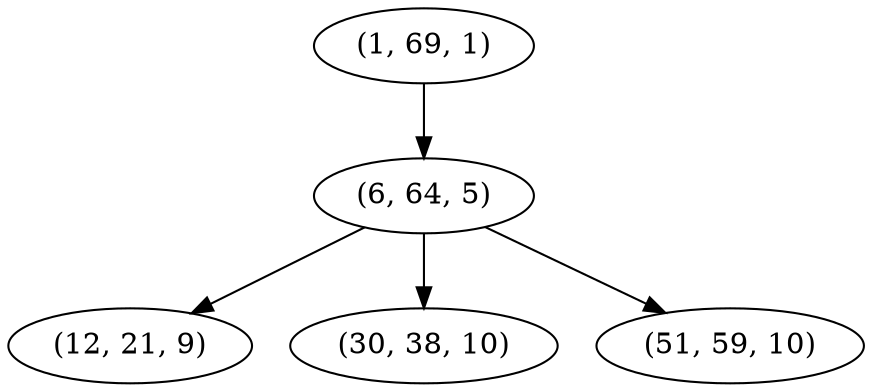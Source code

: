 digraph tree {
    "(1, 69, 1)";
    "(6, 64, 5)";
    "(12, 21, 9)";
    "(30, 38, 10)";
    "(51, 59, 10)";
    "(1, 69, 1)" -> "(6, 64, 5)";
    "(6, 64, 5)" -> "(12, 21, 9)";
    "(6, 64, 5)" -> "(30, 38, 10)";
    "(6, 64, 5)" -> "(51, 59, 10)";
}

